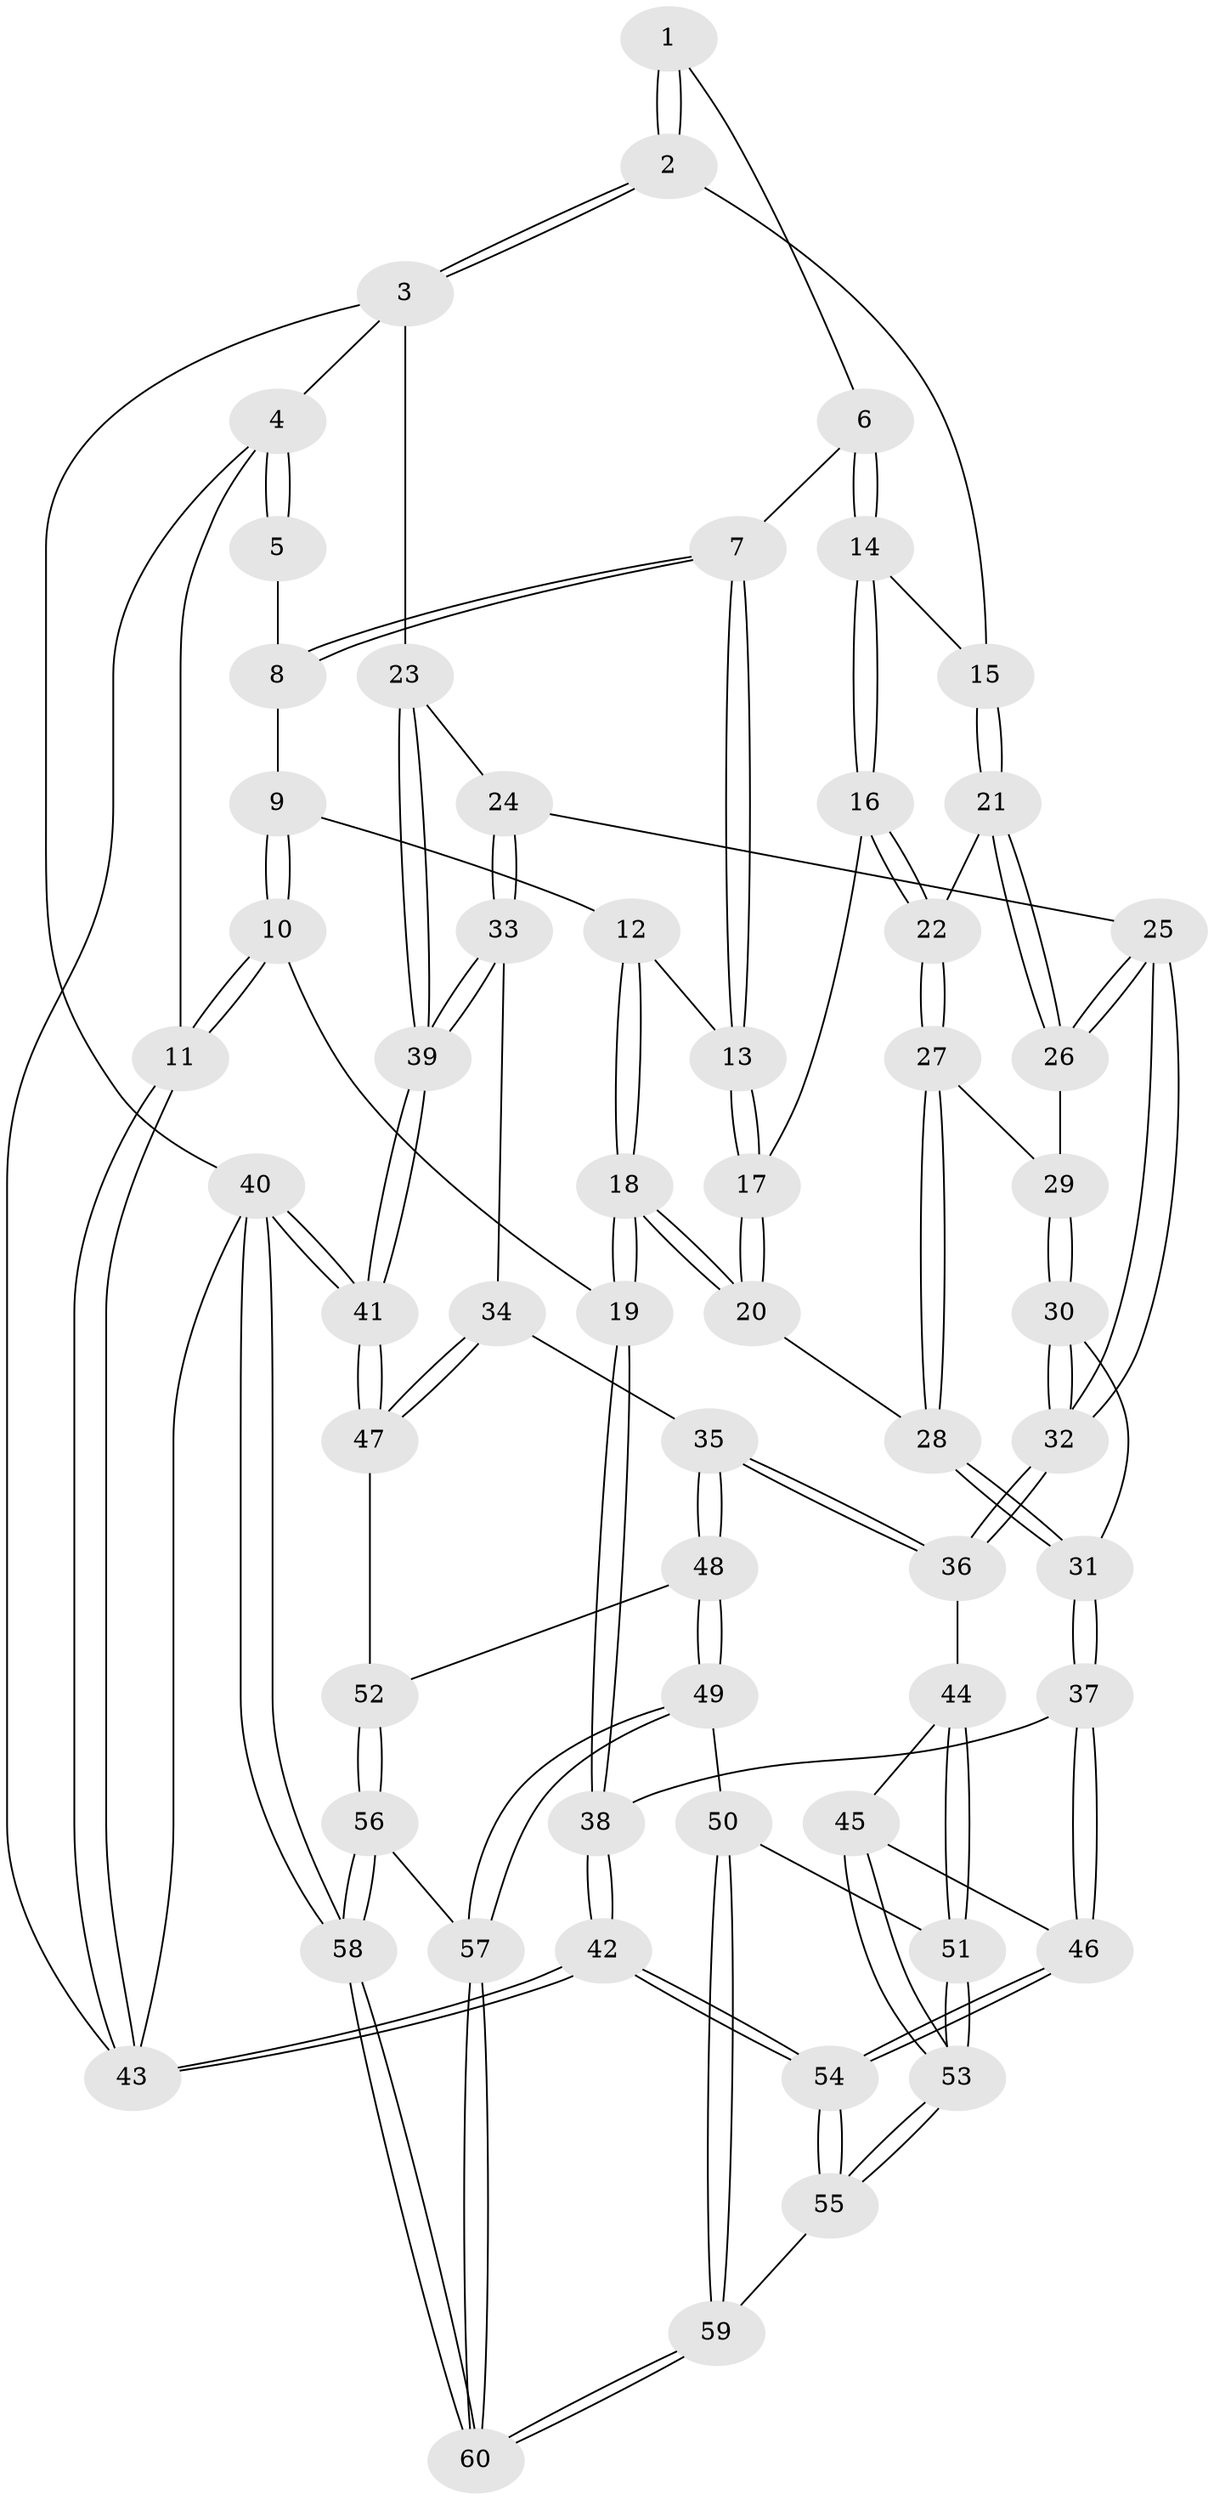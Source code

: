 // Generated by graph-tools (version 1.1) at 2025/27/03/09/25 03:27:14]
// undirected, 60 vertices, 147 edges
graph export_dot {
graph [start="1"]
  node [color=gray90,style=filled];
  1 [pos="+0.2664319457418288+0"];
  2 [pos="+0.7628672904431224+0"];
  3 [pos="+1+0"];
  4 [pos="+0+0"];
  5 [pos="+0.07273163014844367+0"];
  6 [pos="+0.3804233328529809+0.09991547743612096"];
  7 [pos="+0.32178568793947876+0.1375607811383574"];
  8 [pos="+0.16475858432475046+0"];
  9 [pos="+0.1810021844715551+0.08653092962289996"];
  10 [pos="+0.001740285549476672+0.40732536932179847"];
  11 [pos="+0+0.3844727994707656"];
  12 [pos="+0.2555394105847952+0.19120303382581672"];
  13 [pos="+0.3079699477012772+0.16768730167742607"];
  14 [pos="+0.5176867766713029+0.11218508314443304"];
  15 [pos="+0.7202376302579429+0"];
  16 [pos="+0.4605187038244558+0.2523508155138215"];
  17 [pos="+0.3943241294589079+0.261463248885425"];
  18 [pos="+0.1042975994449037+0.39015744652296563"];
  19 [pos="+0.022486023032115873+0.41373556453103316"];
  20 [pos="+0.27644512759353+0.3991584607375017"];
  21 [pos="+0.6023894958751742+0.31199007310689986"];
  22 [pos="+0.5205565488106564+0.3421717519099965"];
  23 [pos="+1+0"];
  24 [pos="+0.8891627425718752+0.34201256422019277"];
  25 [pos="+0.8234512035013141+0.39269057464905577"];
  26 [pos="+0.7011577092337867+0.36952236532604593"];
  27 [pos="+0.5007953938695928+0.42872174986232425"];
  28 [pos="+0.39357693675712824+0.4684144842147998"];
  29 [pos="+0.5482608489608158+0.4650871811705154"];
  30 [pos="+0.6059277384295764+0.5459356802312632"];
  31 [pos="+0.3928378868679624+0.6418534936512698"];
  32 [pos="+0.7118734210855673+0.6115192038454949"];
  33 [pos="+0.9573868490908323+0.6515617001640382"];
  34 [pos="+0.879795192413418+0.6719602786015187"];
  35 [pos="+0.747862522236603+0.6865131110427918"];
  36 [pos="+0.7215812521226297+0.6649505562954074"];
  37 [pos="+0.3645517391608798+0.7230112180305648"];
  38 [pos="+0.18577089175770825+0.6911066961949197"];
  39 [pos="+1+0.703580289198986"];
  40 [pos="+1+1"];
  41 [pos="+1+0.9334859236957711"];
  42 [pos="+0+1"];
  43 [pos="+0+1"];
  44 [pos="+0.6038303999579445+0.732735279742728"];
  45 [pos="+0.45996216722873046+0.7616301308320302"];
  46 [pos="+0.3671516243267724+0.7262340816084019"];
  47 [pos="+0.9667387769102631+0.846051702147292"];
  48 [pos="+0.7505793968989286+0.69591103181178"];
  49 [pos="+0.7051601741841916+0.882679953986847"];
  50 [pos="+0.631813001488324+0.9085075582551045"];
  51 [pos="+0.6181244859703406+0.8953914664990628"];
  52 [pos="+0.8484765986486498+0.839940012381185"];
  53 [pos="+0.5030449817719433+0.8964754168124374"];
  54 [pos="+0.2504128371782165+1"];
  55 [pos="+0.44772576221137766+1"];
  56 [pos="+0.8405180407397735+0.8731811560543041"];
  57 [pos="+0.7794337900045933+0.9752669554560677"];
  58 [pos="+1+1"];
  59 [pos="+0.6185634549165544+1"];
  60 [pos="+0.7758439949321098+1"];
  1 -- 2;
  1 -- 2;
  1 -- 6;
  2 -- 3;
  2 -- 3;
  2 -- 15;
  3 -- 4;
  3 -- 23;
  3 -- 40;
  4 -- 5;
  4 -- 5;
  4 -- 11;
  4 -- 43;
  5 -- 8;
  6 -- 7;
  6 -- 14;
  6 -- 14;
  7 -- 8;
  7 -- 8;
  7 -- 13;
  7 -- 13;
  8 -- 9;
  9 -- 10;
  9 -- 10;
  9 -- 12;
  10 -- 11;
  10 -- 11;
  10 -- 19;
  11 -- 43;
  11 -- 43;
  12 -- 13;
  12 -- 18;
  12 -- 18;
  13 -- 17;
  13 -- 17;
  14 -- 15;
  14 -- 16;
  14 -- 16;
  15 -- 21;
  15 -- 21;
  16 -- 17;
  16 -- 22;
  16 -- 22;
  17 -- 20;
  17 -- 20;
  18 -- 19;
  18 -- 19;
  18 -- 20;
  18 -- 20;
  19 -- 38;
  19 -- 38;
  20 -- 28;
  21 -- 22;
  21 -- 26;
  21 -- 26;
  22 -- 27;
  22 -- 27;
  23 -- 24;
  23 -- 39;
  23 -- 39;
  24 -- 25;
  24 -- 33;
  24 -- 33;
  25 -- 26;
  25 -- 26;
  25 -- 32;
  25 -- 32;
  26 -- 29;
  27 -- 28;
  27 -- 28;
  27 -- 29;
  28 -- 31;
  28 -- 31;
  29 -- 30;
  29 -- 30;
  30 -- 31;
  30 -- 32;
  30 -- 32;
  31 -- 37;
  31 -- 37;
  32 -- 36;
  32 -- 36;
  33 -- 34;
  33 -- 39;
  33 -- 39;
  34 -- 35;
  34 -- 47;
  34 -- 47;
  35 -- 36;
  35 -- 36;
  35 -- 48;
  35 -- 48;
  36 -- 44;
  37 -- 38;
  37 -- 46;
  37 -- 46;
  38 -- 42;
  38 -- 42;
  39 -- 41;
  39 -- 41;
  40 -- 41;
  40 -- 41;
  40 -- 58;
  40 -- 58;
  40 -- 43;
  41 -- 47;
  41 -- 47;
  42 -- 43;
  42 -- 43;
  42 -- 54;
  42 -- 54;
  44 -- 45;
  44 -- 51;
  44 -- 51;
  45 -- 46;
  45 -- 53;
  45 -- 53;
  46 -- 54;
  46 -- 54;
  47 -- 52;
  48 -- 49;
  48 -- 49;
  48 -- 52;
  49 -- 50;
  49 -- 57;
  49 -- 57;
  50 -- 51;
  50 -- 59;
  50 -- 59;
  51 -- 53;
  51 -- 53;
  52 -- 56;
  52 -- 56;
  53 -- 55;
  53 -- 55;
  54 -- 55;
  54 -- 55;
  55 -- 59;
  56 -- 57;
  56 -- 58;
  56 -- 58;
  57 -- 60;
  57 -- 60;
  58 -- 60;
  58 -- 60;
  59 -- 60;
  59 -- 60;
}

